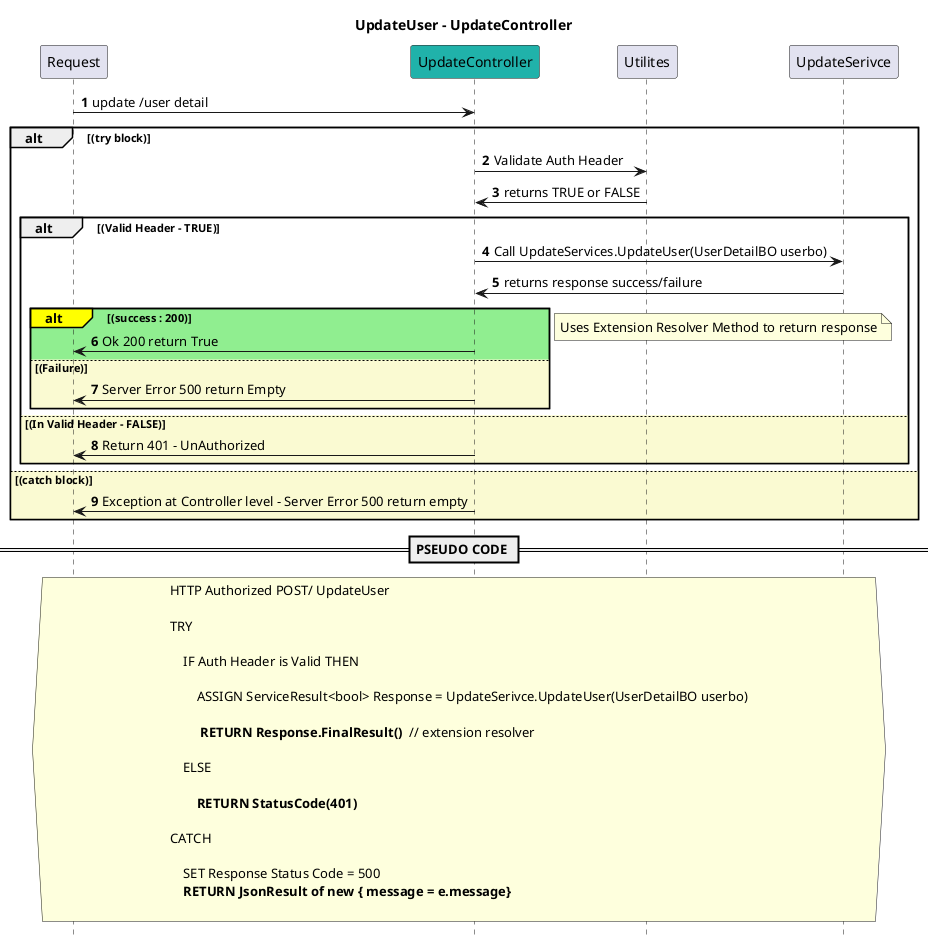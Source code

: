 @startuml

title UpdateUser - UpdateController
autonumber
hide footbox

participant Request
participant UpdateController #LightSeaGreen
participant Utilites 
participant UpdateSerivce  

Request -> UpdateController : update /user detail

alt (try block)
    UpdateController -> Utilites : Validate Auth Header
    Utilites -> UpdateController : returns TRUE or FALSE

    alt (Valid Header - TRUE)
        UpdateController -> UpdateSerivce : Call UpdateServices.UpdateUser(UserDetailBO userbo)
        UpdateSerivce -> UpdateController : returns response success/failure
       
        alt#Yellow #LightGreen (success : 200) 
            UpdateController -> Request : Ok 200 return True
        else #LightGoldenRodYellow (Failure)
            UpdateController -> Request : Server Error 500 return Empty
        end

        note left: Uses Extension Resolver Method to return response
    else #LightGoldenRodYellow (In Valid Header - FALSE)
        UpdateController -> Request : Return 401 - UnAuthorized 
    end

else #LightGoldenRodYellow (catch block)
    UpdateController -> Request : Exception at Controller level - Server Error 500 return empty
end

== PSEUDO CODE ==
hnote across
HTTP Authorized POST/ UpdateUser

TRY

    IF Auth Header is Valid THEN

        ASSIGN ServiceResult<bool> Response = UpdateSerivce.UpdateUser(UserDetailBO userbo)

        ** RETURN Response.FinalResult() ** // extension resolver
    
    ELSE

        **RETURN StatusCode(401)**
        
CATCH

    SET Response Status Code = 500
    **RETURN JsonResult of new { message = e.message}**

end note

@enduml

